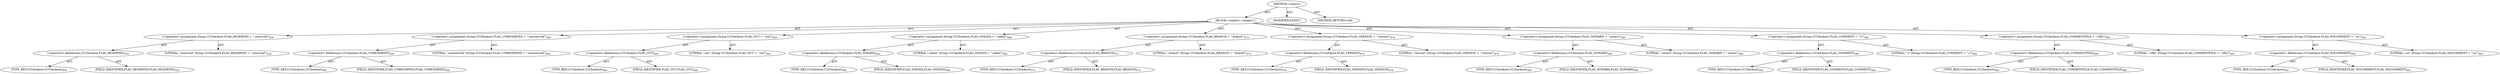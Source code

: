 digraph "&lt;clinit&gt;" {  
"111669149719" [label = <(METHOD,&lt;clinit&gt;)> ]
"25769803819" [label = <(BLOCK,&lt;empty&gt;,&lt;empty&gt;)> ]
"30064771208" [label = <(&lt;operator&gt;.assignment,String CCCheckout.FLAG_RESERVED = &quot;-reserved&quot;)<SUB>456</SUB>> ]
"30064771209" [label = <(&lt;operator&gt;.fieldAccess,CCCheckout.FLAG_RESERVED)<SUB>456</SUB>> ]
"180388626442" [label = <(TYPE_REF,CCCheckout,CCCheckout)<SUB>456</SUB>> ]
"55834574882" [label = <(FIELD_IDENTIFIER,FLAG_RESERVED,FLAG_RESERVED)<SUB>456</SUB>> ]
"90194313235" [label = <(LITERAL,&quot;-reserved&quot;,String CCCheckout.FLAG_RESERVED = &quot;-reserved&quot;)<SUB>456</SUB>> ]
"30064771210" [label = <(&lt;operator&gt;.assignment,String CCCheckout.FLAG_UNRESERVED = &quot;-unreserved&quot;)<SUB>460</SUB>> ]
"30064771211" [label = <(&lt;operator&gt;.fieldAccess,CCCheckout.FLAG_UNRESERVED)<SUB>460</SUB>> ]
"180388626443" [label = <(TYPE_REF,CCCheckout,CCCheckout)<SUB>460</SUB>> ]
"55834574883" [label = <(FIELD_IDENTIFIER,FLAG_UNRESERVED,FLAG_UNRESERVED)<SUB>460</SUB>> ]
"90194313236" [label = <(LITERAL,&quot;-unreserved&quot;,String CCCheckout.FLAG_UNRESERVED = &quot;-unreserved&quot;)<SUB>460</SUB>> ]
"30064771212" [label = <(&lt;operator&gt;.assignment,String CCCheckout.FLAG_OUT = &quot;-out&quot;)<SUB>464</SUB>> ]
"30064771213" [label = <(&lt;operator&gt;.fieldAccess,CCCheckout.FLAG_OUT)<SUB>464</SUB>> ]
"180388626444" [label = <(TYPE_REF,CCCheckout,CCCheckout)<SUB>464</SUB>> ]
"55834574884" [label = <(FIELD_IDENTIFIER,FLAG_OUT,FLAG_OUT)<SUB>464</SUB>> ]
"90194313237" [label = <(LITERAL,&quot;-out&quot;,String CCCheckout.FLAG_OUT = &quot;-out&quot;)<SUB>464</SUB>> ]
"30064771214" [label = <(&lt;operator&gt;.assignment,String CCCheckout.FLAG_NODATA = &quot;-ndata&quot;)<SUB>468</SUB>> ]
"30064771215" [label = <(&lt;operator&gt;.fieldAccess,CCCheckout.FLAG_NODATA)<SUB>468</SUB>> ]
"180388626445" [label = <(TYPE_REF,CCCheckout,CCCheckout)<SUB>468</SUB>> ]
"55834574885" [label = <(FIELD_IDENTIFIER,FLAG_NODATA,FLAG_NODATA)<SUB>468</SUB>> ]
"90194313238" [label = <(LITERAL,&quot;-ndata&quot;,String CCCheckout.FLAG_NODATA = &quot;-ndata&quot;)<SUB>468</SUB>> ]
"30064771216" [label = <(&lt;operator&gt;.assignment,String CCCheckout.FLAG_BRANCH = &quot;-branch&quot;)<SUB>472</SUB>> ]
"30064771217" [label = <(&lt;operator&gt;.fieldAccess,CCCheckout.FLAG_BRANCH)<SUB>472</SUB>> ]
"180388626446" [label = <(TYPE_REF,CCCheckout,CCCheckout)<SUB>472</SUB>> ]
"55834574886" [label = <(FIELD_IDENTIFIER,FLAG_BRANCH,FLAG_BRANCH)<SUB>472</SUB>> ]
"90194313239" [label = <(LITERAL,&quot;-branch&quot;,String CCCheckout.FLAG_BRANCH = &quot;-branch&quot;)<SUB>472</SUB>> ]
"30064771218" [label = <(&lt;operator&gt;.assignment,String CCCheckout.FLAG_VERSION = &quot;-version&quot;)<SUB>476</SUB>> ]
"30064771219" [label = <(&lt;operator&gt;.fieldAccess,CCCheckout.FLAG_VERSION)<SUB>476</SUB>> ]
"180388626447" [label = <(TYPE_REF,CCCheckout,CCCheckout)<SUB>476</SUB>> ]
"55834574887" [label = <(FIELD_IDENTIFIER,FLAG_VERSION,FLAG_VERSION)<SUB>476</SUB>> ]
"90194313240" [label = <(LITERAL,&quot;-version&quot;,String CCCheckout.FLAG_VERSION = &quot;-version&quot;)<SUB>476</SUB>> ]
"30064771220" [label = <(&lt;operator&gt;.assignment,String CCCheckout.FLAG_NOWARN = &quot;-nwarn&quot;)<SUB>480</SUB>> ]
"30064771221" [label = <(&lt;operator&gt;.fieldAccess,CCCheckout.FLAG_NOWARN)<SUB>480</SUB>> ]
"180388626448" [label = <(TYPE_REF,CCCheckout,CCCheckout)<SUB>480</SUB>> ]
"55834574888" [label = <(FIELD_IDENTIFIER,FLAG_NOWARN,FLAG_NOWARN)<SUB>480</SUB>> ]
"90194313241" [label = <(LITERAL,&quot;-nwarn&quot;,String CCCheckout.FLAG_NOWARN = &quot;-nwarn&quot;)<SUB>480</SUB>> ]
"30064771222" [label = <(&lt;operator&gt;.assignment,String CCCheckout.FLAG_COMMENT = &quot;-c&quot;)<SUB>484</SUB>> ]
"30064771223" [label = <(&lt;operator&gt;.fieldAccess,CCCheckout.FLAG_COMMENT)<SUB>484</SUB>> ]
"180388626449" [label = <(TYPE_REF,CCCheckout,CCCheckout)<SUB>484</SUB>> ]
"55834574889" [label = <(FIELD_IDENTIFIER,FLAG_COMMENT,FLAG_COMMENT)<SUB>484</SUB>> ]
"90194313242" [label = <(LITERAL,&quot;-c&quot;,String CCCheckout.FLAG_COMMENT = &quot;-c&quot;)<SUB>484</SUB>> ]
"30064771224" [label = <(&lt;operator&gt;.assignment,String CCCheckout.FLAG_COMMENTFILE = &quot;-cfile&quot;)<SUB>488</SUB>> ]
"30064771225" [label = <(&lt;operator&gt;.fieldAccess,CCCheckout.FLAG_COMMENTFILE)<SUB>488</SUB>> ]
"180388626450" [label = <(TYPE_REF,CCCheckout,CCCheckout)<SUB>488</SUB>> ]
"55834574890" [label = <(FIELD_IDENTIFIER,FLAG_COMMENTFILE,FLAG_COMMENTFILE)<SUB>488</SUB>> ]
"90194313243" [label = <(LITERAL,&quot;-cfile&quot;,String CCCheckout.FLAG_COMMENTFILE = &quot;-cfile&quot;)<SUB>488</SUB>> ]
"30064771226" [label = <(&lt;operator&gt;.assignment,String CCCheckout.FLAG_NOCOMMENT = &quot;-nc&quot;)<SUB>492</SUB>> ]
"30064771227" [label = <(&lt;operator&gt;.fieldAccess,CCCheckout.FLAG_NOCOMMENT)<SUB>492</SUB>> ]
"180388626451" [label = <(TYPE_REF,CCCheckout,CCCheckout)<SUB>492</SUB>> ]
"55834574891" [label = <(FIELD_IDENTIFIER,FLAG_NOCOMMENT,FLAG_NOCOMMENT)<SUB>492</SUB>> ]
"90194313244" [label = <(LITERAL,&quot;-nc&quot;,String CCCheckout.FLAG_NOCOMMENT = &quot;-nc&quot;)<SUB>492</SUB>> ]
"133143986250" [label = <(MODIFIER,STATIC)> ]
"128849018903" [label = <(METHOD_RETURN,void)> ]
  "111669149719" -> "25769803819"  [ label = "AST: "] 
  "111669149719" -> "133143986250"  [ label = "AST: "] 
  "111669149719" -> "128849018903"  [ label = "AST: "] 
  "25769803819" -> "30064771208"  [ label = "AST: "] 
  "25769803819" -> "30064771210"  [ label = "AST: "] 
  "25769803819" -> "30064771212"  [ label = "AST: "] 
  "25769803819" -> "30064771214"  [ label = "AST: "] 
  "25769803819" -> "30064771216"  [ label = "AST: "] 
  "25769803819" -> "30064771218"  [ label = "AST: "] 
  "25769803819" -> "30064771220"  [ label = "AST: "] 
  "25769803819" -> "30064771222"  [ label = "AST: "] 
  "25769803819" -> "30064771224"  [ label = "AST: "] 
  "25769803819" -> "30064771226"  [ label = "AST: "] 
  "30064771208" -> "30064771209"  [ label = "AST: "] 
  "30064771208" -> "90194313235"  [ label = "AST: "] 
  "30064771209" -> "180388626442"  [ label = "AST: "] 
  "30064771209" -> "55834574882"  [ label = "AST: "] 
  "30064771210" -> "30064771211"  [ label = "AST: "] 
  "30064771210" -> "90194313236"  [ label = "AST: "] 
  "30064771211" -> "180388626443"  [ label = "AST: "] 
  "30064771211" -> "55834574883"  [ label = "AST: "] 
  "30064771212" -> "30064771213"  [ label = "AST: "] 
  "30064771212" -> "90194313237"  [ label = "AST: "] 
  "30064771213" -> "180388626444"  [ label = "AST: "] 
  "30064771213" -> "55834574884"  [ label = "AST: "] 
  "30064771214" -> "30064771215"  [ label = "AST: "] 
  "30064771214" -> "90194313238"  [ label = "AST: "] 
  "30064771215" -> "180388626445"  [ label = "AST: "] 
  "30064771215" -> "55834574885"  [ label = "AST: "] 
  "30064771216" -> "30064771217"  [ label = "AST: "] 
  "30064771216" -> "90194313239"  [ label = "AST: "] 
  "30064771217" -> "180388626446"  [ label = "AST: "] 
  "30064771217" -> "55834574886"  [ label = "AST: "] 
  "30064771218" -> "30064771219"  [ label = "AST: "] 
  "30064771218" -> "90194313240"  [ label = "AST: "] 
  "30064771219" -> "180388626447"  [ label = "AST: "] 
  "30064771219" -> "55834574887"  [ label = "AST: "] 
  "30064771220" -> "30064771221"  [ label = "AST: "] 
  "30064771220" -> "90194313241"  [ label = "AST: "] 
  "30064771221" -> "180388626448"  [ label = "AST: "] 
  "30064771221" -> "55834574888"  [ label = "AST: "] 
  "30064771222" -> "30064771223"  [ label = "AST: "] 
  "30064771222" -> "90194313242"  [ label = "AST: "] 
  "30064771223" -> "180388626449"  [ label = "AST: "] 
  "30064771223" -> "55834574889"  [ label = "AST: "] 
  "30064771224" -> "30064771225"  [ label = "AST: "] 
  "30064771224" -> "90194313243"  [ label = "AST: "] 
  "30064771225" -> "180388626450"  [ label = "AST: "] 
  "30064771225" -> "55834574890"  [ label = "AST: "] 
  "30064771226" -> "30064771227"  [ label = "AST: "] 
  "30064771226" -> "90194313244"  [ label = "AST: "] 
  "30064771227" -> "180388626451"  [ label = "AST: "] 
  "30064771227" -> "55834574891"  [ label = "AST: "] 
}
